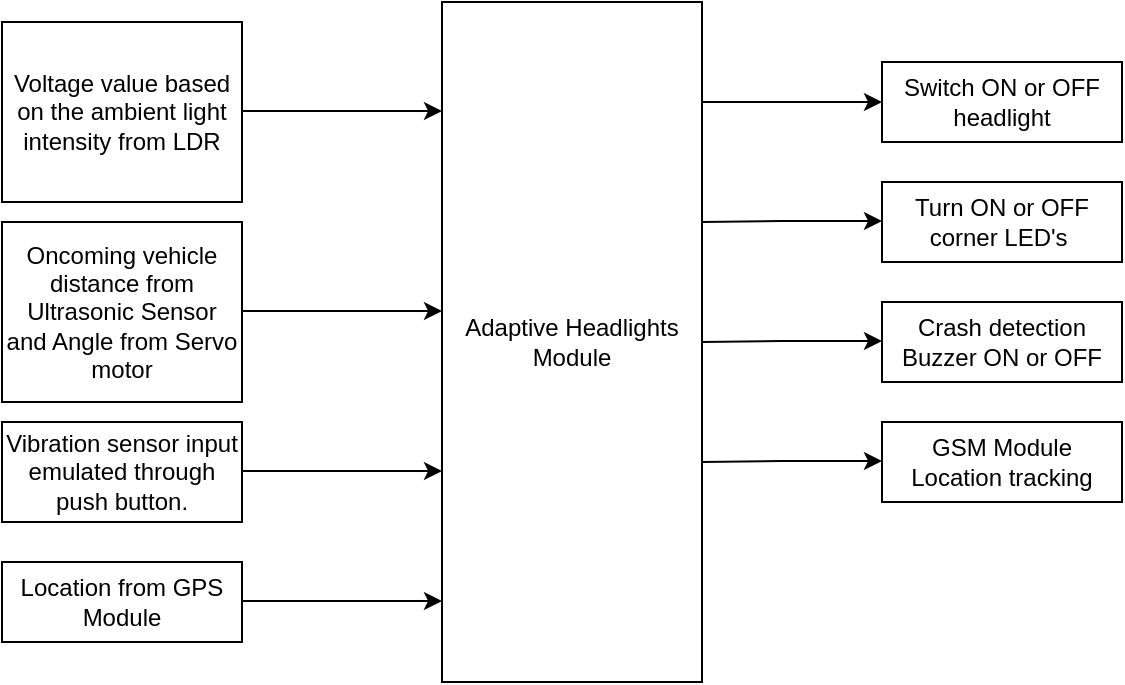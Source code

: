 <mxfile version="21.0.6" type="device"><diagram name="Page-1" id="oXWABU96kKLBG8GhzhY3"><mxGraphModel dx="1032" dy="548" grid="1" gridSize="10" guides="1" tooltips="1" connect="1" arrows="1" fold="1" page="1" pageScale="1" pageWidth="850" pageHeight="1100" math="0" shadow="0"><root><mxCell id="0"/><mxCell id="1" parent="0"/><mxCell id="FWH7XYCLKuJv6JKq7MsI-1" value="Adaptive Headlights Module" style="rounded=0;whiteSpace=wrap;html=1;" parent="1" vertex="1"><mxGeometry x="350" y="60" width="130" height="340" as="geometry"/></mxCell><mxCell id="FWH7XYCLKuJv6JKq7MsI-2" value="Voltage value based on the ambient light intensity from LDR" style="rounded=0;whiteSpace=wrap;html=1;" parent="1" vertex="1"><mxGeometry x="130" y="70" width="120" height="90" as="geometry"/></mxCell><mxCell id="FWH7XYCLKuJv6JKq7MsI-3" value="Oncoming vehicle distance from Ultrasonic Sensor and Angle from Servo motor" style="rounded=0;whiteSpace=wrap;html=1;" parent="1" vertex="1"><mxGeometry x="130" y="170" width="120" height="90" as="geometry"/></mxCell><mxCell id="FWH7XYCLKuJv6JKq7MsI-4" value="Vibration sensor input emulated through push button." style="rounded=0;whiteSpace=wrap;html=1;" parent="1" vertex="1"><mxGeometry x="130" y="270" width="120" height="50" as="geometry"/></mxCell><mxCell id="FWH7XYCLKuJv6JKq7MsI-5" value="Location from GPS Module" style="rounded=0;whiteSpace=wrap;html=1;" parent="1" vertex="1"><mxGeometry x="130" y="340" width="120" height="40" as="geometry"/></mxCell><mxCell id="FWH7XYCLKuJv6JKq7MsI-8" value="" style="endArrow=classic;html=1;rounded=0;exitX=1;exitY=0.5;exitDx=0;exitDy=0;entryX=0;entryY=0.206;entryDx=0;entryDy=0;entryPerimeter=0;" parent="1" edge="1"><mxGeometry width="50" height="50" relative="1" as="geometry"><mxPoint x="250" y="214.5" as="sourcePoint"/><mxPoint x="350" y="214.5" as="targetPoint"/></mxGeometry></mxCell><mxCell id="FWH7XYCLKuJv6JKq7MsI-9" value="" style="endArrow=classic;html=1;rounded=0;exitX=1;exitY=0.5;exitDx=0;exitDy=0;entryX=0;entryY=0.206;entryDx=0;entryDy=0;entryPerimeter=0;" parent="1" edge="1"><mxGeometry width="50" height="50" relative="1" as="geometry"><mxPoint x="250" y="294.5" as="sourcePoint"/><mxPoint x="350" y="294.5" as="targetPoint"/></mxGeometry></mxCell><mxCell id="FWH7XYCLKuJv6JKq7MsI-10" value="" style="endArrow=classic;html=1;rounded=0;exitX=1;exitY=0.5;exitDx=0;exitDy=0;entryX=0;entryY=0.206;entryDx=0;entryDy=0;entryPerimeter=0;" parent="1" edge="1"><mxGeometry width="50" height="50" relative="1" as="geometry"><mxPoint x="250" y="359.5" as="sourcePoint"/><mxPoint x="350" y="359.5" as="targetPoint"/></mxGeometry></mxCell><mxCell id="FWH7XYCLKuJv6JKq7MsI-11" value="Switch ON or OFF headlight" style="rounded=0;whiteSpace=wrap;html=1;" parent="1" vertex="1"><mxGeometry x="570" y="90" width="120" height="40" as="geometry"/></mxCell><mxCell id="FWH7XYCLKuJv6JKq7MsI-12" value="Turn ON or OFF corner LED's&amp;nbsp;" style="rounded=0;whiteSpace=wrap;html=1;" parent="1" vertex="1"><mxGeometry x="570" y="150" width="120" height="40" as="geometry"/></mxCell><mxCell id="FWH7XYCLKuJv6JKq7MsI-14" value="Crash detection Buzzer ON or OFF" style="rounded=0;whiteSpace=wrap;html=1;" parent="1" vertex="1"><mxGeometry x="570" y="210" width="120" height="40" as="geometry"/></mxCell><mxCell id="FWH7XYCLKuJv6JKq7MsI-17" value="GSM Module Location tracking" style="rounded=0;whiteSpace=wrap;html=1;" parent="1" vertex="1"><mxGeometry x="570" y="270" width="120" height="40" as="geometry"/></mxCell><mxCell id="FWH7XYCLKuJv6JKq7MsI-18" value="" style="endArrow=classic;html=1;rounded=0;entryX=0;entryY=0.206;entryDx=0;entryDy=0;entryPerimeter=0;" parent="1" edge="1"><mxGeometry width="50" height="50" relative="1" as="geometry"><mxPoint x="480" y="110" as="sourcePoint"/><mxPoint x="570" y="110" as="targetPoint"/><Array as="points"><mxPoint x="520" y="110"/></Array></mxGeometry></mxCell><mxCell id="FWH7XYCLKuJv6JKq7MsI-19" value="" style="endArrow=classic;html=1;rounded=0;entryX=0;entryY=0.206;entryDx=0;entryDy=0;entryPerimeter=0;" parent="1" edge="1"><mxGeometry width="50" height="50" relative="1" as="geometry"><mxPoint x="480" y="170" as="sourcePoint"/><mxPoint x="570" y="169.5" as="targetPoint"/><Array as="points"><mxPoint x="520" y="169.5"/></Array></mxGeometry></mxCell><mxCell id="FWH7XYCLKuJv6JKq7MsI-20" value="" style="endArrow=classic;html=1;rounded=0;entryX=0;entryY=0.206;entryDx=0;entryDy=0;entryPerimeter=0;" parent="1" edge="1"><mxGeometry width="50" height="50" relative="1" as="geometry"><mxPoint x="480" y="230" as="sourcePoint"/><mxPoint x="570" y="229.5" as="targetPoint"/><Array as="points"><mxPoint x="520" y="229.5"/></Array></mxGeometry></mxCell><mxCell id="FWH7XYCLKuJv6JKq7MsI-22" value="" style="endArrow=classic;html=1;rounded=0;entryX=0;entryY=0.206;entryDx=0;entryDy=0;entryPerimeter=0;" parent="1" edge="1"><mxGeometry width="50" height="50" relative="1" as="geometry"><mxPoint x="480" y="290" as="sourcePoint"/><mxPoint x="570" y="289.5" as="targetPoint"/><Array as="points"><mxPoint x="520" y="289.5"/></Array></mxGeometry></mxCell><mxCell id="gg39dh-tpgfrAdfJbaKP-1" value="" style="endArrow=classic;html=1;rounded=0;exitX=1;exitY=0.5;exitDx=0;exitDy=0;entryX=0;entryY=0.206;entryDx=0;entryDy=0;entryPerimeter=0;" edge="1" parent="1"><mxGeometry width="50" height="50" relative="1" as="geometry"><mxPoint x="250" y="114.5" as="sourcePoint"/><mxPoint x="350" y="114.5" as="targetPoint"/></mxGeometry></mxCell></root></mxGraphModel></diagram></mxfile>